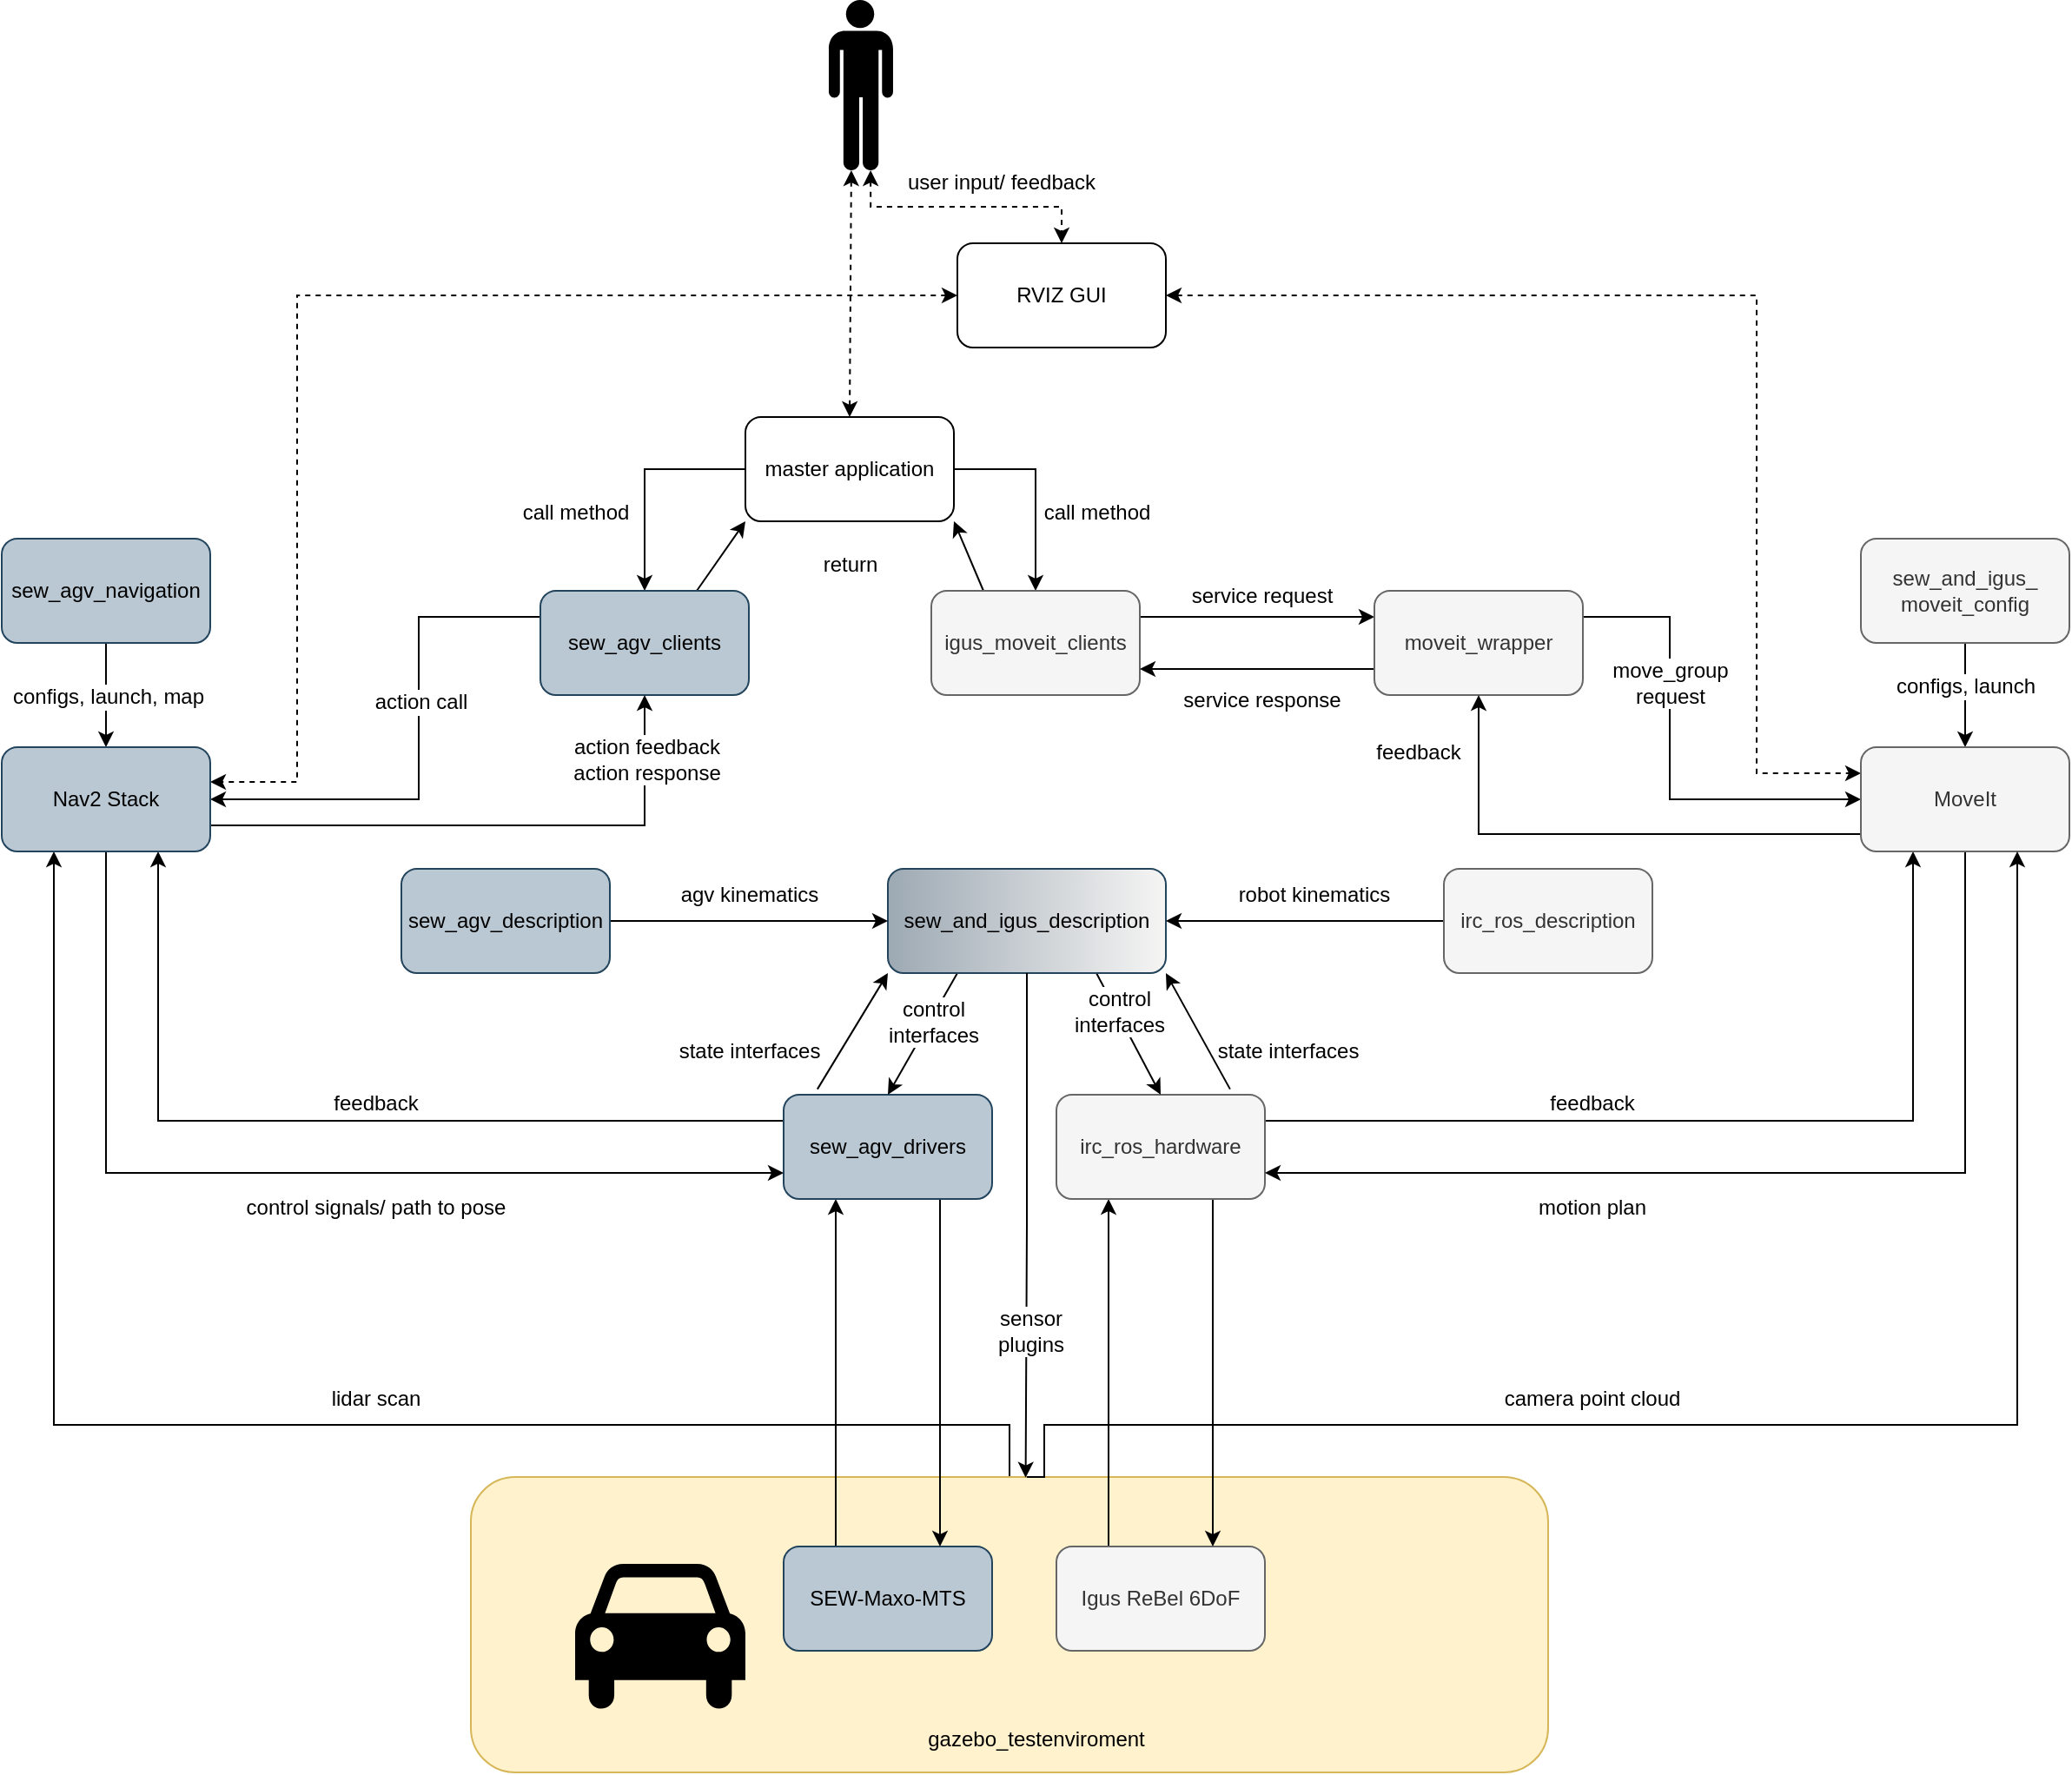 <mxfile version="24.5.4" type="device">
  <diagram name="Page-1" id="4TBncnAGB29BioV_afhz">
    <mxGraphModel dx="1364" dy="795" grid="1" gridSize="10" guides="1" tooltips="1" connect="1" arrows="1" fold="1" page="1" pageScale="1" pageWidth="1654" pageHeight="2336" math="0" shadow="0">
      <root>
        <mxCell id="0" />
        <mxCell id="1" parent="0" />
        <mxCell id="VKeTPaWGnFYGeSJIeAh9-127" style="edgeStyle=orthogonalEdgeStyle;rounded=0;orthogonalLoop=1;jettySize=auto;html=1;exitX=0.5;exitY=0;exitDx=0;exitDy=0;entryX=0.25;entryY=1;entryDx=0;entryDy=0;" parent="1" source="VKeTPaWGnFYGeSJIeAh9-28" target="VKeTPaWGnFYGeSJIeAh9-74" edge="1">
          <mxGeometry relative="1" as="geometry">
            <Array as="points">
              <mxPoint x="830" y="880" />
              <mxPoint x="280" y="880" />
            </Array>
          </mxGeometry>
        </mxCell>
        <mxCell id="VKeTPaWGnFYGeSJIeAh9-28" value="&lt;div align=&quot;center&quot;&gt;&lt;br&gt;&lt;/div&gt;&lt;div align=&quot;center&quot;&gt;&lt;br&gt;&lt;/div&gt;" style="rounded=1;whiteSpace=wrap;html=1;align=center;fillColor=#fff2cc;strokeColor=#d6b656;" parent="1" vertex="1">
          <mxGeometry x="520" y="910" width="620" height="170" as="geometry" />
        </mxCell>
        <mxCell id="VKeTPaWGnFYGeSJIeAh9-92" style="edgeStyle=orthogonalEdgeStyle;rounded=0;orthogonalLoop=1;jettySize=auto;html=1;exitX=1;exitY=0.5;exitDx=0;exitDy=0;entryX=0.5;entryY=0;entryDx=0;entryDy=0;" parent="1" source="VKeTPaWGnFYGeSJIeAh9-1" target="VKeTPaWGnFYGeSJIeAh9-68" edge="1">
          <mxGeometry relative="1" as="geometry" />
        </mxCell>
        <mxCell id="VKeTPaWGnFYGeSJIeAh9-94" style="edgeStyle=orthogonalEdgeStyle;rounded=0;orthogonalLoop=1;jettySize=auto;html=1;exitX=0;exitY=0.5;exitDx=0;exitDy=0;entryX=0.5;entryY=0;entryDx=0;entryDy=0;" parent="1" source="VKeTPaWGnFYGeSJIeAh9-1" target="VKeTPaWGnFYGeSJIeAh9-66" edge="1">
          <mxGeometry relative="1" as="geometry" />
        </mxCell>
        <mxCell id="VKeTPaWGnFYGeSJIeAh9-1" value="master application" style="rounded=1;whiteSpace=wrap;html=1;" parent="1" vertex="1">
          <mxGeometry x="678" y="300" width="120" height="60" as="geometry" />
        </mxCell>
        <mxCell id="VKeTPaWGnFYGeSJIeAh9-99" style="edgeStyle=orthogonalEdgeStyle;rounded=0;orthogonalLoop=1;jettySize=auto;html=1;exitX=0;exitY=0.5;exitDx=0;exitDy=0;startArrow=classic;startFill=1;dashed=1;" parent="1" source="VKeTPaWGnFYGeSJIeAh9-2" target="VKeTPaWGnFYGeSJIeAh9-74" edge="1">
          <mxGeometry relative="1" as="geometry">
            <Array as="points">
              <mxPoint x="420" y="230" />
              <mxPoint x="420" y="510" />
            </Array>
          </mxGeometry>
        </mxCell>
        <mxCell id="VKeTPaWGnFYGeSJIeAh9-100" style="edgeStyle=orthogonalEdgeStyle;rounded=0;orthogonalLoop=1;jettySize=auto;html=1;exitX=1;exitY=0.5;exitDx=0;exitDy=0;entryX=0;entryY=0.25;entryDx=0;entryDy=0;startArrow=classic;startFill=1;dashed=1;" parent="1" source="VKeTPaWGnFYGeSJIeAh9-2" target="VKeTPaWGnFYGeSJIeAh9-72" edge="1">
          <mxGeometry relative="1" as="geometry">
            <Array as="points">
              <mxPoint x="1260" y="230" />
              <mxPoint x="1260" y="505" />
            </Array>
          </mxGeometry>
        </mxCell>
        <mxCell id="VKeTPaWGnFYGeSJIeAh9-2" value="RVIZ GUI" style="rounded=1;whiteSpace=wrap;html=1;" parent="1" vertex="1">
          <mxGeometry x="800" y="200" width="120" height="60" as="geometry" />
        </mxCell>
        <mxCell id="VKeTPaWGnFYGeSJIeAh9-18" style="edgeStyle=orthogonalEdgeStyle;rounded=0;orthogonalLoop=1;jettySize=auto;html=1;exitX=0.25;exitY=0;exitDx=0;exitDy=0;entryX=0.25;entryY=1;entryDx=0;entryDy=0;" parent="1" source="VKeTPaWGnFYGeSJIeAh9-10" target="VKeTPaWGnFYGeSJIeAh9-12" edge="1">
          <mxGeometry relative="1" as="geometry" />
        </mxCell>
        <mxCell id="VKeTPaWGnFYGeSJIeAh9-10" value="SEW-Maxo-MTS" style="rounded=1;whiteSpace=wrap;html=1;fillColor=#bac8d3;strokeColor=#23445d;" parent="1" vertex="1">
          <mxGeometry x="700" y="950" width="120" height="60" as="geometry" />
        </mxCell>
        <mxCell id="VKeTPaWGnFYGeSJIeAh9-16" style="edgeStyle=orthogonalEdgeStyle;rounded=0;orthogonalLoop=1;jettySize=auto;html=1;exitX=0.25;exitY=0;exitDx=0;exitDy=0;entryX=0.25;entryY=1;entryDx=0;entryDy=0;" parent="1" source="VKeTPaWGnFYGeSJIeAh9-11" target="VKeTPaWGnFYGeSJIeAh9-14" edge="1">
          <mxGeometry relative="1" as="geometry" />
        </mxCell>
        <mxCell id="VKeTPaWGnFYGeSJIeAh9-11" value="&lt;div&gt;Igus ReBel 6DoF&lt;/div&gt;" style="rounded=1;whiteSpace=wrap;html=1;fillColor=#f5f5f5;fontColor=#333333;strokeColor=#666666;" parent="1" vertex="1">
          <mxGeometry x="857" y="950" width="120" height="60" as="geometry" />
        </mxCell>
        <mxCell id="VKeTPaWGnFYGeSJIeAh9-17" style="edgeStyle=orthogonalEdgeStyle;rounded=0;orthogonalLoop=1;jettySize=auto;html=1;exitX=0.75;exitY=1;exitDx=0;exitDy=0;entryX=0.75;entryY=0;entryDx=0;entryDy=0;" parent="1" source="VKeTPaWGnFYGeSJIeAh9-12" target="VKeTPaWGnFYGeSJIeAh9-10" edge="1">
          <mxGeometry relative="1" as="geometry" />
        </mxCell>
        <mxCell id="VKeTPaWGnFYGeSJIeAh9-57" style="rounded=0;orthogonalLoop=1;jettySize=auto;html=1;exitX=0.162;exitY=-0.053;exitDx=0;exitDy=0;entryX=0;entryY=1;entryDx=0;entryDy=0;exitPerimeter=0;" parent="1" source="VKeTPaWGnFYGeSJIeAh9-12" target="VKeTPaWGnFYGeSJIeAh9-26" edge="1">
          <mxGeometry relative="1" as="geometry" />
        </mxCell>
        <mxCell id="VKeTPaWGnFYGeSJIeAh9-84" style="edgeStyle=orthogonalEdgeStyle;rounded=0;orthogonalLoop=1;jettySize=auto;html=1;exitX=0;exitY=0.25;exitDx=0;exitDy=0;entryX=0.75;entryY=1;entryDx=0;entryDy=0;" parent="1" source="VKeTPaWGnFYGeSJIeAh9-12" target="VKeTPaWGnFYGeSJIeAh9-74" edge="1">
          <mxGeometry relative="1" as="geometry" />
        </mxCell>
        <mxCell id="VKeTPaWGnFYGeSJIeAh9-12" value="sew_agv_drivers" style="rounded=1;whiteSpace=wrap;html=1;fillColor=#bac8d3;strokeColor=#23445d;" parent="1" vertex="1">
          <mxGeometry x="700" y="690" width="120" height="60" as="geometry" />
        </mxCell>
        <mxCell id="VKeTPaWGnFYGeSJIeAh9-15" style="edgeStyle=orthogonalEdgeStyle;rounded=0;orthogonalLoop=1;jettySize=auto;html=1;exitX=0.75;exitY=1;exitDx=0;exitDy=0;entryX=0.75;entryY=0;entryDx=0;entryDy=0;" parent="1" source="VKeTPaWGnFYGeSJIeAh9-14" target="VKeTPaWGnFYGeSJIeAh9-11" edge="1">
          <mxGeometry relative="1" as="geometry" />
        </mxCell>
        <mxCell id="VKeTPaWGnFYGeSJIeAh9-56" style="rounded=0;orthogonalLoop=1;jettySize=auto;html=1;exitX=0.833;exitY=-0.053;exitDx=0;exitDy=0;entryX=1;entryY=1;entryDx=0;entryDy=0;exitPerimeter=0;" parent="1" source="VKeTPaWGnFYGeSJIeAh9-14" target="VKeTPaWGnFYGeSJIeAh9-26" edge="1">
          <mxGeometry relative="1" as="geometry" />
        </mxCell>
        <mxCell id="VKeTPaWGnFYGeSJIeAh9-102" style="edgeStyle=orthogonalEdgeStyle;rounded=0;orthogonalLoop=1;jettySize=auto;html=1;exitX=1;exitY=0.25;exitDx=0;exitDy=0;entryX=0.25;entryY=1;entryDx=0;entryDy=0;" parent="1" source="VKeTPaWGnFYGeSJIeAh9-14" target="VKeTPaWGnFYGeSJIeAh9-72" edge="1">
          <mxGeometry relative="1" as="geometry" />
        </mxCell>
        <mxCell id="VKeTPaWGnFYGeSJIeAh9-14" value="irc_ros_hardware" style="rounded=1;whiteSpace=wrap;html=1;fillColor=#f5f5f5;fontColor=#333333;strokeColor=#666666;" parent="1" vertex="1">
          <mxGeometry x="857" y="690" width="120" height="60" as="geometry" />
        </mxCell>
        <mxCell id="VKeTPaWGnFYGeSJIeAh9-23" value="" style="shape=mxgraph.signs.transportation.car_4;html=1;pointerEvents=1;fillColor=#000000;strokeColor=none;verticalLabelPosition=bottom;verticalAlign=top;align=center;" parent="1" vertex="1">
          <mxGeometry x="580" y="960" width="98" height="86" as="geometry" />
        </mxCell>
        <mxCell id="VKeTPaWGnFYGeSJIeAh9-24" value="" style="shape=image;html=1;verticalAlign=top;verticalLabelPosition=bottom;labelBackgroundColor=#ffffff;imageAspect=0;aspect=fixed;image=https://cdn0.iconfinder.com/data/icons/construction-2-21/512/construction-industry-building-08-128.png" parent="1" vertex="1">
          <mxGeometry x="1000" y="960" width="86" height="86" as="geometry" />
        </mxCell>
        <mxCell id="VKeTPaWGnFYGeSJIeAh9-36" style="rounded=0;orthogonalLoop=1;jettySize=auto;html=1;exitX=0.25;exitY=1;exitDx=0;exitDy=0;entryX=0.5;entryY=0;entryDx=0;entryDy=0;" parent="1" source="VKeTPaWGnFYGeSJIeAh9-26" target="VKeTPaWGnFYGeSJIeAh9-12" edge="1">
          <mxGeometry relative="1" as="geometry" />
        </mxCell>
        <mxCell id="VKeTPaWGnFYGeSJIeAh9-61" value="&lt;div&gt;&lt;font style=&quot;font-size: 12px;&quot;&gt;control&lt;/font&gt;&lt;/div&gt;&lt;div style=&quot;font-size: 12px;&quot;&gt;&lt;font style=&quot;font-size: 12px;&quot;&gt;interfaces&lt;br&gt;&lt;/font&gt;&lt;/div&gt;" style="edgeLabel;html=1;align=center;verticalAlign=middle;resizable=0;points=[];" parent="VKeTPaWGnFYGeSJIeAh9-36" vertex="1" connectable="0">
          <mxGeometry x="-0.231" y="1" relative="1" as="geometry">
            <mxPoint as="offset" />
          </mxGeometry>
        </mxCell>
        <mxCell id="VKeTPaWGnFYGeSJIeAh9-37" style="rounded=0;orthogonalLoop=1;jettySize=auto;html=1;exitX=0.75;exitY=1;exitDx=0;exitDy=0;entryX=0.5;entryY=0;entryDx=0;entryDy=0;" parent="1" source="VKeTPaWGnFYGeSJIeAh9-26" target="VKeTPaWGnFYGeSJIeAh9-14" edge="1">
          <mxGeometry relative="1" as="geometry" />
        </mxCell>
        <mxCell id="VKeTPaWGnFYGeSJIeAh9-62" value="&lt;div style=&quot;font-size: 12px;&quot;&gt;&lt;font style=&quot;font-size: 12px;&quot;&gt;control&lt;/font&gt;&lt;/div&gt;&lt;div style=&quot;font-size: 12px;&quot;&gt;&lt;font style=&quot;font-size: 12px;&quot;&gt;interfaces&lt;br&gt;&lt;/font&gt;&lt;/div&gt;" style="edgeLabel;html=1;align=center;verticalAlign=middle;resizable=0;points=[];" parent="VKeTPaWGnFYGeSJIeAh9-37" vertex="1" connectable="0">
          <mxGeometry x="-0.355" y="1" relative="1" as="geometry">
            <mxPoint as="offset" />
          </mxGeometry>
        </mxCell>
        <mxCell id="VKeTPaWGnFYGeSJIeAh9-26" value="sew_and_igus_description" style="rounded=1;whiteSpace=wrap;html=1;fillColor=#9DA9B3;strokeColor=#23445d;gradientColor=#f6f5f4;gradientDirection=east;" parent="1" vertex="1">
          <mxGeometry x="760" y="560" width="160" height="60" as="geometry" />
        </mxCell>
        <mxCell id="VKeTPaWGnFYGeSJIeAh9-29" value="gazebo_testenviroment" style="text;html=1;align=center;verticalAlign=middle;resizable=0;points=[];autosize=1;strokeColor=none;fillColor=none;" parent="1" vertex="1">
          <mxGeometry x="770" y="1046" width="150" height="30" as="geometry" />
        </mxCell>
        <mxCell id="VKeTPaWGnFYGeSJIeAh9-46" style="edgeStyle=orthogonalEdgeStyle;rounded=0;orthogonalLoop=1;jettySize=auto;html=1;exitX=0;exitY=0.5;exitDx=0;exitDy=0;entryX=1;entryY=0.5;entryDx=0;entryDy=0;" parent="1" source="VKeTPaWGnFYGeSJIeAh9-30" target="VKeTPaWGnFYGeSJIeAh9-26" edge="1">
          <mxGeometry relative="1" as="geometry" />
        </mxCell>
        <mxCell id="VKeTPaWGnFYGeSJIeAh9-30" value="irc_ros_description" style="rounded=1;whiteSpace=wrap;html=1;fillColor=#f5f5f5;fontColor=#333333;strokeColor=#666666;" parent="1" vertex="1">
          <mxGeometry x="1080" y="560" width="120" height="60" as="geometry" />
        </mxCell>
        <mxCell id="VKeTPaWGnFYGeSJIeAh9-47" style="edgeStyle=orthogonalEdgeStyle;rounded=0;orthogonalLoop=1;jettySize=auto;html=1;exitX=1;exitY=0.5;exitDx=0;exitDy=0;entryX=0;entryY=0.5;entryDx=0;entryDy=0;" parent="1" source="VKeTPaWGnFYGeSJIeAh9-31" target="VKeTPaWGnFYGeSJIeAh9-26" edge="1">
          <mxGeometry relative="1" as="geometry" />
        </mxCell>
        <mxCell id="VKeTPaWGnFYGeSJIeAh9-31" value="sew_agv_description" style="rounded=1;whiteSpace=wrap;html=1;fillColor=#bac8d3;strokeColor=#23445d;" parent="1" vertex="1">
          <mxGeometry x="480" y="560" width="120" height="60" as="geometry" />
        </mxCell>
        <mxCell id="VKeTPaWGnFYGeSJIeAh9-48" value="robot kinematics" style="text;html=1;align=center;verticalAlign=middle;resizable=0;points=[];autosize=1;strokeColor=none;fillColor=none;" parent="1" vertex="1">
          <mxGeometry x="950" y="560" width="110" height="30" as="geometry" />
        </mxCell>
        <mxCell id="VKeTPaWGnFYGeSJIeAh9-49" value="agv kinematics" style="text;html=1;align=center;verticalAlign=middle;resizable=0;points=[];autosize=1;strokeColor=none;fillColor=none;" parent="1" vertex="1">
          <mxGeometry x="630" y="560" width="100" height="30" as="geometry" />
        </mxCell>
        <mxCell id="VKeTPaWGnFYGeSJIeAh9-51" value="state interfaces" style="text;html=1;align=center;verticalAlign=middle;resizable=0;points=[];autosize=1;strokeColor=none;fillColor=none;" parent="1" vertex="1">
          <mxGeometry x="940" y="650" width="100" height="30" as="geometry" />
        </mxCell>
        <mxCell id="VKeTPaWGnFYGeSJIeAh9-59" style="edgeStyle=orthogonalEdgeStyle;rounded=0;orthogonalLoop=1;jettySize=auto;html=1;exitX=0.5;exitY=1;exitDx=0;exitDy=0;entryX=0.515;entryY=0.002;entryDx=0;entryDy=0;entryPerimeter=0;" parent="1" source="VKeTPaWGnFYGeSJIeAh9-26" target="VKeTPaWGnFYGeSJIeAh9-28" edge="1">
          <mxGeometry relative="1" as="geometry" />
        </mxCell>
        <mxCell id="VKeTPaWGnFYGeSJIeAh9-60" value="&lt;div style=&quot;font-size: 12px;&quot;&gt;sensor&lt;/div&gt;&lt;div style=&quot;font-size: 12px;&quot;&gt;plugins&lt;br&gt;&lt;/div&gt;" style="edgeLabel;html=1;align=center;verticalAlign=middle;resizable=0;points=[];" parent="VKeTPaWGnFYGeSJIeAh9-59" vertex="1" connectable="0">
          <mxGeometry x="0.416" y="2" relative="1" as="geometry">
            <mxPoint as="offset" />
          </mxGeometry>
        </mxCell>
        <mxCell id="VKeTPaWGnFYGeSJIeAh9-65" value="state interfaces" style="text;html=1;align=center;verticalAlign=middle;resizable=0;points=[];autosize=1;strokeColor=none;fillColor=none;" parent="1" vertex="1">
          <mxGeometry x="630" y="650" width="100" height="30" as="geometry" />
        </mxCell>
        <mxCell id="VKeTPaWGnFYGeSJIeAh9-97" style="rounded=0;orthogonalLoop=1;jettySize=auto;html=1;exitX=0.75;exitY=0;exitDx=0;exitDy=0;entryX=0;entryY=1;entryDx=0;entryDy=0;" parent="1" source="VKeTPaWGnFYGeSJIeAh9-66" target="VKeTPaWGnFYGeSJIeAh9-1" edge="1">
          <mxGeometry relative="1" as="geometry" />
        </mxCell>
        <mxCell id="VKeTPaWGnFYGeSJIeAh9-118" style="edgeStyle=orthogonalEdgeStyle;rounded=0;orthogonalLoop=1;jettySize=auto;html=1;exitX=0;exitY=0.25;exitDx=0;exitDy=0;entryX=1;entryY=0.5;entryDx=0;entryDy=0;" parent="1" source="VKeTPaWGnFYGeSJIeAh9-66" target="VKeTPaWGnFYGeSJIeAh9-74" edge="1">
          <mxGeometry relative="1" as="geometry">
            <Array as="points">
              <mxPoint x="490" y="415" />
              <mxPoint x="490" y="520" />
            </Array>
          </mxGeometry>
        </mxCell>
        <mxCell id="VKeTPaWGnFYGeSJIeAh9-124" value="&lt;font style=&quot;font-size: 12px;&quot;&gt;action call&lt;/font&gt;" style="edgeLabel;html=1;align=center;verticalAlign=middle;resizable=0;points=[];" parent="VKeTPaWGnFYGeSJIeAh9-118" vertex="1" connectable="0">
          <mxGeometry x="-0.194" y="1" relative="1" as="geometry">
            <mxPoint as="offset" />
          </mxGeometry>
        </mxCell>
        <mxCell id="VKeTPaWGnFYGeSJIeAh9-66" value="sew_agv_clients" style="rounded=1;whiteSpace=wrap;html=1;fillColor=#bac8d3;strokeColor=#23445d;" parent="1" vertex="1">
          <mxGeometry x="560" y="400" width="120" height="60" as="geometry" />
        </mxCell>
        <mxCell id="VKeTPaWGnFYGeSJIeAh9-95" style="edgeStyle=orthogonalEdgeStyle;rounded=0;orthogonalLoop=1;jettySize=auto;html=1;exitX=1;exitY=0.25;exitDx=0;exitDy=0;entryX=0;entryY=0.25;entryDx=0;entryDy=0;" parent="1" source="VKeTPaWGnFYGeSJIeAh9-68" target="VKeTPaWGnFYGeSJIeAh9-69" edge="1">
          <mxGeometry relative="1" as="geometry" />
        </mxCell>
        <mxCell id="VKeTPaWGnFYGeSJIeAh9-98" style="rounded=0;orthogonalLoop=1;jettySize=auto;html=1;exitX=0.25;exitY=0;exitDx=0;exitDy=0;entryX=1;entryY=1;entryDx=0;entryDy=0;" parent="1" source="VKeTPaWGnFYGeSJIeAh9-68" target="VKeTPaWGnFYGeSJIeAh9-1" edge="1">
          <mxGeometry relative="1" as="geometry" />
        </mxCell>
        <mxCell id="VKeTPaWGnFYGeSJIeAh9-68" value="igus_moveit_clients" style="rounded=1;whiteSpace=wrap;html=1;fillColor=#f5f5f5;fontColor=#333333;strokeColor=#666666;" parent="1" vertex="1">
          <mxGeometry x="785" y="400" width="120" height="60" as="geometry" />
        </mxCell>
        <mxCell id="VKeTPaWGnFYGeSJIeAh9-96" style="edgeStyle=orthogonalEdgeStyle;rounded=0;orthogonalLoop=1;jettySize=auto;html=1;exitX=0;exitY=0.75;exitDx=0;exitDy=0;entryX=1;entryY=0.75;entryDx=0;entryDy=0;" parent="1" source="VKeTPaWGnFYGeSJIeAh9-69" target="VKeTPaWGnFYGeSJIeAh9-68" edge="1">
          <mxGeometry relative="1" as="geometry" />
        </mxCell>
        <mxCell id="VKeTPaWGnFYGeSJIeAh9-109" style="edgeStyle=orthogonalEdgeStyle;rounded=0;orthogonalLoop=1;jettySize=auto;html=1;exitX=1;exitY=0.25;exitDx=0;exitDy=0;entryX=0;entryY=0.5;entryDx=0;entryDy=0;" parent="1" source="VKeTPaWGnFYGeSJIeAh9-69" target="VKeTPaWGnFYGeSJIeAh9-72" edge="1">
          <mxGeometry relative="1" as="geometry">
            <Array as="points">
              <mxPoint x="1210" y="415" />
              <mxPoint x="1210" y="520" />
            </Array>
          </mxGeometry>
        </mxCell>
        <mxCell id="VKeTPaWGnFYGeSJIeAh9-123" value="&lt;div style=&quot;font-size: 12px;&quot;&gt;move_group&lt;/div&gt;&lt;div style=&quot;font-size: 12px;&quot;&gt;request&lt;/div&gt;" style="edgeLabel;html=1;align=center;verticalAlign=middle;resizable=0;points=[];" parent="VKeTPaWGnFYGeSJIeAh9-109" vertex="1" connectable="0">
          <mxGeometry x="-0.336" relative="1" as="geometry">
            <mxPoint as="offset" />
          </mxGeometry>
        </mxCell>
        <mxCell id="VKeTPaWGnFYGeSJIeAh9-69" value="moveit_wrapper" style="rounded=1;whiteSpace=wrap;html=1;fillColor=#f5f5f5;fontColor=#333333;strokeColor=#666666;" parent="1" vertex="1">
          <mxGeometry x="1040" y="400" width="120" height="60" as="geometry" />
        </mxCell>
        <mxCell id="VKeTPaWGnFYGeSJIeAh9-81" style="edgeStyle=orthogonalEdgeStyle;rounded=0;orthogonalLoop=1;jettySize=auto;html=1;exitX=0.5;exitY=1;exitDx=0;exitDy=0;entryX=0.5;entryY=0;entryDx=0;entryDy=0;" parent="1" source="VKeTPaWGnFYGeSJIeAh9-70" target="VKeTPaWGnFYGeSJIeAh9-74" edge="1">
          <mxGeometry relative="1" as="geometry" />
        </mxCell>
        <mxCell id="VKeTPaWGnFYGeSJIeAh9-82" value="&lt;font style=&quot;font-size: 12px;&quot;&gt;configs, launch, map&lt;/font&gt;" style="edgeLabel;html=1;align=center;verticalAlign=middle;resizable=0;points=[];" parent="VKeTPaWGnFYGeSJIeAh9-81" vertex="1" connectable="0">
          <mxGeometry x="0.011" y="1" relative="1" as="geometry">
            <mxPoint as="offset" />
          </mxGeometry>
        </mxCell>
        <mxCell id="VKeTPaWGnFYGeSJIeAh9-70" value="sew_agv_navigation" style="rounded=1;whiteSpace=wrap;html=1;fillColor=#bac8d3;strokeColor=#23445d;" parent="1" vertex="1">
          <mxGeometry x="250" y="370" width="120" height="60" as="geometry" />
        </mxCell>
        <mxCell id="VKeTPaWGnFYGeSJIeAh9-75" style="edgeStyle=orthogonalEdgeStyle;rounded=0;orthogonalLoop=1;jettySize=auto;html=1;exitX=0.5;exitY=1;exitDx=0;exitDy=0;entryX=0.5;entryY=0;entryDx=0;entryDy=0;" parent="1" source="VKeTPaWGnFYGeSJIeAh9-71" target="VKeTPaWGnFYGeSJIeAh9-72" edge="1">
          <mxGeometry relative="1" as="geometry" />
        </mxCell>
        <mxCell id="VKeTPaWGnFYGeSJIeAh9-77" value="&lt;font style=&quot;font-size: 12px;&quot;&gt;configs, launch&lt;/font&gt;" style="edgeLabel;html=1;align=center;verticalAlign=middle;resizable=0;points=[];" parent="VKeTPaWGnFYGeSJIeAh9-75" vertex="1" connectable="0">
          <mxGeometry x="-0.174" relative="1" as="geometry">
            <mxPoint as="offset" />
          </mxGeometry>
        </mxCell>
        <mxCell id="VKeTPaWGnFYGeSJIeAh9-71" value="&lt;div&gt;sew_and_igus_&lt;/div&gt;&lt;div&gt;moveit_config&lt;/div&gt;" style="rounded=1;whiteSpace=wrap;html=1;fillColor=#f5f5f5;fontColor=#333333;strokeColor=#666666;" parent="1" vertex="1">
          <mxGeometry x="1320" y="370" width="120" height="60" as="geometry" />
        </mxCell>
        <mxCell id="VKeTPaWGnFYGeSJIeAh9-103" style="edgeStyle=orthogonalEdgeStyle;rounded=0;orthogonalLoop=1;jettySize=auto;html=1;exitX=0.5;exitY=1;exitDx=0;exitDy=0;entryX=1;entryY=0.75;entryDx=0;entryDy=0;" parent="1" source="VKeTPaWGnFYGeSJIeAh9-72" target="VKeTPaWGnFYGeSJIeAh9-14" edge="1">
          <mxGeometry relative="1" as="geometry" />
        </mxCell>
        <mxCell id="VKeTPaWGnFYGeSJIeAh9-110" style="edgeStyle=orthogonalEdgeStyle;rounded=0;orthogonalLoop=1;jettySize=auto;html=1;exitX=0;exitY=0.75;exitDx=0;exitDy=0;entryX=0.5;entryY=1;entryDx=0;entryDy=0;" parent="1" source="VKeTPaWGnFYGeSJIeAh9-72" target="VKeTPaWGnFYGeSJIeAh9-69" edge="1">
          <mxGeometry relative="1" as="geometry">
            <Array as="points">
              <mxPoint x="1320" y="540" />
              <mxPoint x="1100" y="540" />
            </Array>
          </mxGeometry>
        </mxCell>
        <mxCell id="VKeTPaWGnFYGeSJIeAh9-72" value="MoveIt" style="rounded=1;whiteSpace=wrap;html=1;fillColor=#f5f5f5;fontColor=#333333;strokeColor=#666666;" parent="1" vertex="1">
          <mxGeometry x="1320" y="490" width="120" height="60" as="geometry" />
        </mxCell>
        <mxCell id="VKeTPaWGnFYGeSJIeAh9-83" style="edgeStyle=orthogonalEdgeStyle;rounded=0;orthogonalLoop=1;jettySize=auto;html=1;exitX=0.5;exitY=1;exitDx=0;exitDy=0;entryX=0;entryY=0.75;entryDx=0;entryDy=0;" parent="1" source="VKeTPaWGnFYGeSJIeAh9-74" target="VKeTPaWGnFYGeSJIeAh9-12" edge="1">
          <mxGeometry relative="1" as="geometry" />
        </mxCell>
        <mxCell id="VKeTPaWGnFYGeSJIeAh9-119" style="edgeStyle=orthogonalEdgeStyle;rounded=0;orthogonalLoop=1;jettySize=auto;html=1;exitX=1;exitY=0.75;exitDx=0;exitDy=0;entryX=0.5;entryY=1;entryDx=0;entryDy=0;" parent="1" source="VKeTPaWGnFYGeSJIeAh9-74" target="VKeTPaWGnFYGeSJIeAh9-66" edge="1">
          <mxGeometry relative="1" as="geometry" />
        </mxCell>
        <mxCell id="6TAdFTtzq0GDAoHnl6lR-2" value="&lt;div style=&quot;font-size: 12px;&quot;&gt;action feedback&lt;/div&gt;&lt;div style=&quot;font-size: 12px;&quot;&gt;action response&lt;br&gt;&lt;/div&gt;" style="edgeLabel;html=1;align=center;verticalAlign=middle;resizable=0;points=[];" vertex="1" connectable="0" parent="VKeTPaWGnFYGeSJIeAh9-119">
          <mxGeometry x="0.772" y="-1" relative="1" as="geometry">
            <mxPoint as="offset" />
          </mxGeometry>
        </mxCell>
        <mxCell id="VKeTPaWGnFYGeSJIeAh9-74" value="Nav2 Stack" style="rounded=1;whiteSpace=wrap;html=1;fillColor=#bac8d3;strokeColor=#23445d;" parent="1" vertex="1">
          <mxGeometry x="250" y="490" width="120" height="60" as="geometry" />
        </mxCell>
        <mxCell id="VKeTPaWGnFYGeSJIeAh9-87" value="feedback" style="text;html=1;align=center;verticalAlign=middle;resizable=0;points=[];autosize=1;strokeColor=none;fillColor=none;" parent="1" vertex="1">
          <mxGeometry x="430" y="680" width="70" height="30" as="geometry" />
        </mxCell>
        <mxCell id="VKeTPaWGnFYGeSJIeAh9-88" value="control signals/ path to pose" style="text;html=1;align=center;verticalAlign=middle;resizable=0;points=[];autosize=1;strokeColor=none;fillColor=none;" parent="1" vertex="1">
          <mxGeometry x="380" y="740" width="170" height="30" as="geometry" />
        </mxCell>
        <mxCell id="VKeTPaWGnFYGeSJIeAh9-104" value="feedback" style="text;html=1;align=center;verticalAlign=middle;resizable=0;points=[];autosize=1;strokeColor=none;fillColor=none;" parent="1" vertex="1">
          <mxGeometry x="1130" y="680" width="70" height="30" as="geometry" />
        </mxCell>
        <mxCell id="VKeTPaWGnFYGeSJIeAh9-105" value="motion plan" style="text;html=1;align=center;verticalAlign=middle;resizable=0;points=[];autosize=1;strokeColor=none;fillColor=none;" parent="1" vertex="1">
          <mxGeometry x="1120" y="740" width="90" height="30" as="geometry" />
        </mxCell>
        <mxCell id="VKeTPaWGnFYGeSJIeAh9-111" value="service request" style="text;html=1;align=center;verticalAlign=middle;resizable=0;points=[];autosize=1;strokeColor=none;fillColor=none;" parent="1" vertex="1">
          <mxGeometry x="920" y="388" width="110" height="30" as="geometry" />
        </mxCell>
        <mxCell id="VKeTPaWGnFYGeSJIeAh9-112" value="service response" style="text;html=1;align=center;verticalAlign=middle;resizable=0;points=[];autosize=1;strokeColor=none;fillColor=none;" parent="1" vertex="1">
          <mxGeometry x="920" y="448" width="110" height="30" as="geometry" />
        </mxCell>
        <mxCell id="VKeTPaWGnFYGeSJIeAh9-113" value="call method" style="text;html=1;align=center;verticalAlign=middle;resizable=0;points=[];autosize=1;strokeColor=none;fillColor=none;" parent="1" vertex="1">
          <mxGeometry x="840" y="340" width="80" height="30" as="geometry" />
        </mxCell>
        <mxCell id="VKeTPaWGnFYGeSJIeAh9-114" value="call method" style="text;html=1;align=center;verticalAlign=middle;resizable=0;points=[];autosize=1;strokeColor=none;fillColor=none;" parent="1" vertex="1">
          <mxGeometry x="540" y="340" width="80" height="30" as="geometry" />
        </mxCell>
        <mxCell id="VKeTPaWGnFYGeSJIeAh9-115" value="return" style="text;html=1;align=center;verticalAlign=middle;resizable=0;points=[];autosize=1;strokeColor=none;fillColor=none;" parent="1" vertex="1">
          <mxGeometry x="713" y="370" width="50" height="30" as="geometry" />
        </mxCell>
        <mxCell id="VKeTPaWGnFYGeSJIeAh9-121" value="feedback" style="text;html=1;align=center;verticalAlign=middle;resizable=0;points=[];autosize=1;strokeColor=none;fillColor=none;" parent="1" vertex="1">
          <mxGeometry x="1030" y="478" width="70" height="30" as="geometry" />
        </mxCell>
        <mxCell id="VKeTPaWGnFYGeSJIeAh9-126" style="edgeStyle=orthogonalEdgeStyle;rounded=0;orthogonalLoop=1;jettySize=auto;html=1;entryX=0.75;entryY=1;entryDx=0;entryDy=0;" parent="1" target="VKeTPaWGnFYGeSJIeAh9-72" edge="1">
          <mxGeometry relative="1" as="geometry">
            <mxPoint x="840" y="910" as="sourcePoint" />
            <Array as="points">
              <mxPoint x="850" y="910" />
              <mxPoint x="850" y="880" />
              <mxPoint x="1410" y="880" />
            </Array>
          </mxGeometry>
        </mxCell>
        <mxCell id="VKeTPaWGnFYGeSJIeAh9-128" value="lidar scan" style="text;html=1;align=center;verticalAlign=middle;resizable=0;points=[];autosize=1;strokeColor=none;fillColor=none;" parent="1" vertex="1">
          <mxGeometry x="430" y="850" width="70" height="30" as="geometry" />
        </mxCell>
        <mxCell id="VKeTPaWGnFYGeSJIeAh9-129" value="camera point cloud" style="text;html=1;align=center;verticalAlign=middle;resizable=0;points=[];autosize=1;strokeColor=none;fillColor=none;" parent="1" vertex="1">
          <mxGeometry x="1105" y="850" width="120" height="30" as="geometry" />
        </mxCell>
        <mxCell id="VKeTPaWGnFYGeSJIeAh9-132" style="rounded=0;orthogonalLoop=1;jettySize=auto;html=1;exitX=0.35;exitY=1;exitDx=0;exitDy=0;exitPerimeter=0;entryX=0.5;entryY=0;entryDx=0;entryDy=0;dashed=1;startArrow=classic;startFill=1;" parent="1" source="VKeTPaWGnFYGeSJIeAh9-130" target="VKeTPaWGnFYGeSJIeAh9-1" edge="1">
          <mxGeometry relative="1" as="geometry" />
        </mxCell>
        <mxCell id="VKeTPaWGnFYGeSJIeAh9-133" style="edgeStyle=orthogonalEdgeStyle;rounded=0;orthogonalLoop=1;jettySize=auto;html=1;exitX=0.65;exitY=1;exitDx=0;exitDy=0;exitPerimeter=0;entryX=0.5;entryY=0;entryDx=0;entryDy=0;startArrow=classic;startFill=1;dashed=1;" parent="1" source="VKeTPaWGnFYGeSJIeAh9-130" target="VKeTPaWGnFYGeSJIeAh9-2" edge="1">
          <mxGeometry relative="1" as="geometry" />
        </mxCell>
        <mxCell id="VKeTPaWGnFYGeSJIeAh9-130" value="" style="shape=mxgraph.signs.people.man_1;html=1;pointerEvents=1;fillColor=#000000;strokeColor=none;verticalLabelPosition=bottom;verticalAlign=top;align=center;" parent="1" vertex="1">
          <mxGeometry x="726" y="60" width="37" height="98" as="geometry" />
        </mxCell>
        <mxCell id="VKeTPaWGnFYGeSJIeAh9-134" value="user input/ feedback" style="text;html=1;align=center;verticalAlign=middle;resizable=0;points=[];autosize=1;strokeColor=none;fillColor=none;" parent="1" vertex="1">
          <mxGeometry x="760" y="150" width="130" height="30" as="geometry" />
        </mxCell>
      </root>
    </mxGraphModel>
  </diagram>
</mxfile>
